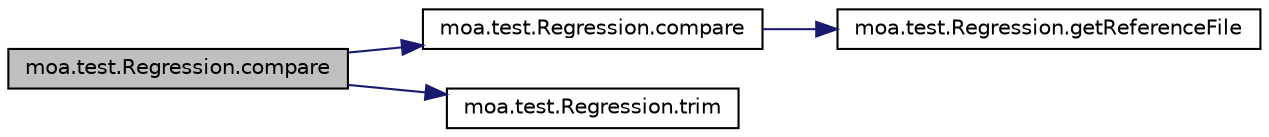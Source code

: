 digraph G
{
  edge [fontname="Helvetica",fontsize="10",labelfontname="Helvetica",labelfontsize="10"];
  node [fontname="Helvetica",fontsize="10",shape=record];
  rankdir=LR;
  Node1 [label="moa.test.Regression.compare",height=0.2,width=0.4,color="black", fillcolor="grey75", style="filled" fontcolor="black"];
  Node1 -> Node2 [color="midnightblue",fontsize="10",style="solid",fontname="Helvetica"];
  Node2 [label="moa.test.Regression.compare",height=0.2,width=0.4,color="black", fillcolor="white", style="filled",URL="$classmoa_1_1test_1_1Regression.html#aaa3c51eb63a66b227260845d65b8229a",tooltip="Compares the content generated by the specified class with the stored regression..."];
  Node2 -> Node3 [color="midnightblue",fontsize="10",style="solid",fontname="Helvetica"];
  Node3 [label="moa.test.Regression.getReferenceFile",height=0.2,width=0.4,color="black", fillcolor="white", style="filled",URL="$classmoa_1_1test_1_1Regression.html#a82c15c0afe4b4053624da4301c086cb7",tooltip="Returns the file for storing the reference data in."];
  Node1 -> Node4 [color="midnightblue",fontsize="10",style="solid",fontname="Helvetica"];
  Node4 [label="moa.test.Regression.trim",height=0.2,width=0.4,color="black", fillcolor="white", style="filled",URL="$classmoa_1_1test_1_1Regression.html#a213f342003bc02739bf1ac0d7aa3be5d",tooltip="Trims the list, i.e., removes the ignored indices from it."];
}
